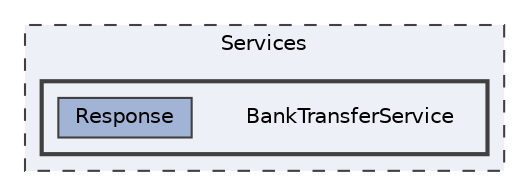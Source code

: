 digraph "Services/BankTransferService"
{
 // LATEX_PDF_SIZE
  bgcolor="transparent";
  edge [fontname=Helvetica,fontsize=10,labelfontname=Helvetica,labelfontsize=10];
  node [fontname=Helvetica,fontsize=10,shape=box,height=0.2,width=0.4];
  compound=true
  subgraph clusterdir_d69fddb65e10ed1e1aad5b4f2a8c0135 {
    graph [ bgcolor="#edf0f7", pencolor="grey25", label="Services", fontname=Helvetica,fontsize=10 style="filled,dashed", URL="dir_d69fddb65e10ed1e1aad5b4f2a8c0135.html",tooltip=""]
  subgraph clusterdir_5bea10e1d657c31a1d3c373e70823d77 {
    graph [ bgcolor="#edf0f7", pencolor="grey25", label="", fontname=Helvetica,fontsize=10 style="filled,bold", URL="dir_5bea10e1d657c31a1d3c373e70823d77.html",tooltip=""]
    dir_5bea10e1d657c31a1d3c373e70823d77 [shape=plaintext, label="BankTransferService"];
  dir_1a8f2d91026b9d591bad02b16b7a9bb7 [label="Response", fillcolor="#a2b4d6", color="grey25", style="filled", URL="dir_1a8f2d91026b9d591bad02b16b7a9bb7.html",tooltip=""];
  }
  }
}
